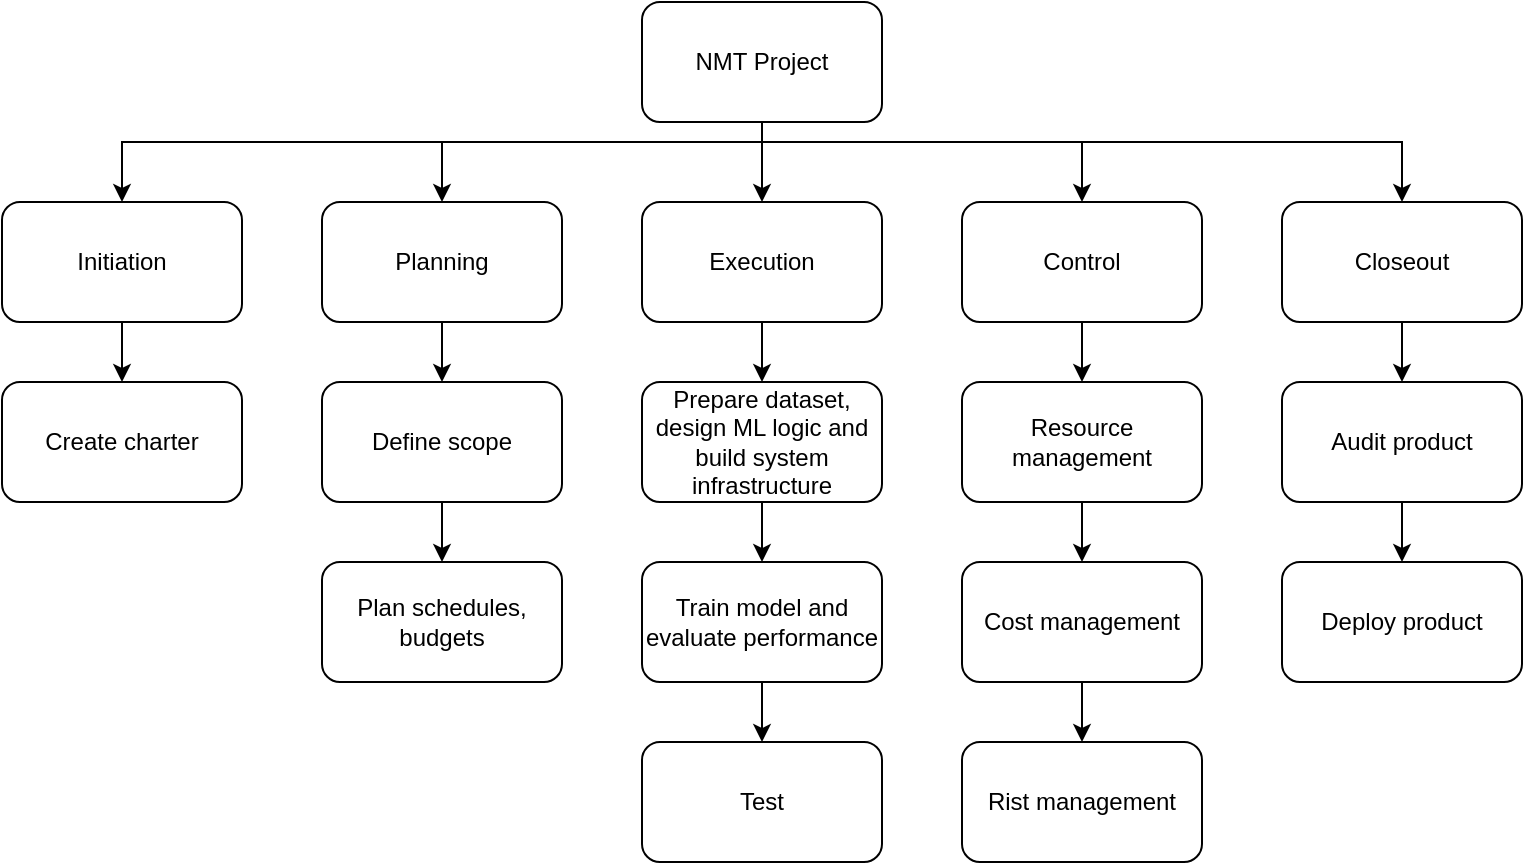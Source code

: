 <mxfile version="24.0.7" type="github">
  <diagram name="Page-1" id="NbFLTccC4KMndDqe9O7V">
    <mxGraphModel dx="1224" dy="712" grid="1" gridSize="10" guides="1" tooltips="1" connect="1" arrows="1" fold="1" page="1" pageScale="1" pageWidth="827" pageHeight="1169" math="0" shadow="0">
      <root>
        <mxCell id="0" />
        <mxCell id="1" parent="0" />
        <mxCell id="MgfGYnm2IxD8Tltnl5pM-23" style="edgeStyle=orthogonalEdgeStyle;rounded=0;orthogonalLoop=1;jettySize=auto;html=1;exitX=0.5;exitY=1;exitDx=0;exitDy=0;entryX=0.5;entryY=0;entryDx=0;entryDy=0;" edge="1" parent="1" source="MgfGYnm2IxD8Tltnl5pM-1" target="MgfGYnm2IxD8Tltnl5pM-5">
          <mxGeometry relative="1" as="geometry" />
        </mxCell>
        <mxCell id="MgfGYnm2IxD8Tltnl5pM-24" style="edgeStyle=orthogonalEdgeStyle;rounded=0;orthogonalLoop=1;jettySize=auto;html=1;entryX=0.5;entryY=0;entryDx=0;entryDy=0;" edge="1" parent="1" source="MgfGYnm2IxD8Tltnl5pM-1" target="MgfGYnm2IxD8Tltnl5pM-4">
          <mxGeometry relative="1" as="geometry">
            <Array as="points">
              <mxPoint x="480" y="140" />
              <mxPoint x="320" y="140" />
            </Array>
          </mxGeometry>
        </mxCell>
        <mxCell id="MgfGYnm2IxD8Tltnl5pM-25" style="edgeStyle=orthogonalEdgeStyle;rounded=0;orthogonalLoop=1;jettySize=auto;html=1;entryX=0.5;entryY=0;entryDx=0;entryDy=0;" edge="1" parent="1" source="MgfGYnm2IxD8Tltnl5pM-1" target="MgfGYnm2IxD8Tltnl5pM-3">
          <mxGeometry relative="1" as="geometry">
            <Array as="points">
              <mxPoint x="480" y="140" />
              <mxPoint x="160" y="140" />
            </Array>
          </mxGeometry>
        </mxCell>
        <mxCell id="MgfGYnm2IxD8Tltnl5pM-26" style="edgeStyle=orthogonalEdgeStyle;rounded=0;orthogonalLoop=1;jettySize=auto;html=1;entryX=0.5;entryY=0;entryDx=0;entryDy=0;" edge="1" parent="1" source="MgfGYnm2IxD8Tltnl5pM-1" target="MgfGYnm2IxD8Tltnl5pM-7">
          <mxGeometry relative="1" as="geometry">
            <Array as="points">
              <mxPoint x="480" y="140" />
              <mxPoint x="640" y="140" />
            </Array>
          </mxGeometry>
        </mxCell>
        <mxCell id="MgfGYnm2IxD8Tltnl5pM-27" style="edgeStyle=orthogonalEdgeStyle;rounded=0;orthogonalLoop=1;jettySize=auto;html=1;entryX=0.5;entryY=0;entryDx=0;entryDy=0;" edge="1" parent="1" source="MgfGYnm2IxD8Tltnl5pM-1" target="MgfGYnm2IxD8Tltnl5pM-8">
          <mxGeometry relative="1" as="geometry">
            <Array as="points">
              <mxPoint x="480" y="140" />
              <mxPoint x="800" y="140" />
            </Array>
          </mxGeometry>
        </mxCell>
        <mxCell id="MgfGYnm2IxD8Tltnl5pM-1" value="NMT Project" style="rounded=1;whiteSpace=wrap;html=1;" vertex="1" parent="1">
          <mxGeometry x="420" y="70" width="120" height="60" as="geometry" />
        </mxCell>
        <mxCell id="MgfGYnm2IxD8Tltnl5pM-28" style="edgeStyle=orthogonalEdgeStyle;rounded=0;orthogonalLoop=1;jettySize=auto;html=1;entryX=0.5;entryY=0;entryDx=0;entryDy=0;" edge="1" parent="1" source="MgfGYnm2IxD8Tltnl5pM-3" target="MgfGYnm2IxD8Tltnl5pM-9">
          <mxGeometry relative="1" as="geometry" />
        </mxCell>
        <mxCell id="MgfGYnm2IxD8Tltnl5pM-3" value="Initiation" style="rounded=1;whiteSpace=wrap;html=1;" vertex="1" parent="1">
          <mxGeometry x="100" y="170" width="120" height="60" as="geometry" />
        </mxCell>
        <mxCell id="MgfGYnm2IxD8Tltnl5pM-30" style="edgeStyle=orthogonalEdgeStyle;rounded=0;orthogonalLoop=1;jettySize=auto;html=1;entryX=0.5;entryY=0;entryDx=0;entryDy=0;" edge="1" parent="1" source="MgfGYnm2IxD8Tltnl5pM-4" target="MgfGYnm2IxD8Tltnl5pM-11">
          <mxGeometry relative="1" as="geometry" />
        </mxCell>
        <mxCell id="MgfGYnm2IxD8Tltnl5pM-4" value="Planning" style="rounded=1;whiteSpace=wrap;html=1;" vertex="1" parent="1">
          <mxGeometry x="260" y="170" width="120" height="60" as="geometry" />
        </mxCell>
        <mxCell id="MgfGYnm2IxD8Tltnl5pM-32" style="edgeStyle=orthogonalEdgeStyle;rounded=0;orthogonalLoop=1;jettySize=auto;html=1;entryX=0.5;entryY=0;entryDx=0;entryDy=0;" edge="1" parent="1" source="MgfGYnm2IxD8Tltnl5pM-5" target="MgfGYnm2IxD8Tltnl5pM-13">
          <mxGeometry relative="1" as="geometry" />
        </mxCell>
        <mxCell id="MgfGYnm2IxD8Tltnl5pM-5" value="Execution" style="rounded=1;whiteSpace=wrap;html=1;" vertex="1" parent="1">
          <mxGeometry x="420" y="170" width="120" height="60" as="geometry" />
        </mxCell>
        <mxCell id="MgfGYnm2IxD8Tltnl5pM-35" style="edgeStyle=orthogonalEdgeStyle;rounded=0;orthogonalLoop=1;jettySize=auto;html=1;entryX=0.5;entryY=0;entryDx=0;entryDy=0;" edge="1" parent="1" source="MgfGYnm2IxD8Tltnl5pM-7" target="MgfGYnm2IxD8Tltnl5pM-16">
          <mxGeometry relative="1" as="geometry" />
        </mxCell>
        <mxCell id="MgfGYnm2IxD8Tltnl5pM-7" value="Control" style="rounded=1;whiteSpace=wrap;html=1;" vertex="1" parent="1">
          <mxGeometry x="580" y="170" width="120" height="60" as="geometry" />
        </mxCell>
        <mxCell id="MgfGYnm2IxD8Tltnl5pM-38" style="edgeStyle=orthogonalEdgeStyle;rounded=0;orthogonalLoop=1;jettySize=auto;html=1;entryX=0.5;entryY=0;entryDx=0;entryDy=0;" edge="1" parent="1" source="MgfGYnm2IxD8Tltnl5pM-8" target="MgfGYnm2IxD8Tltnl5pM-20">
          <mxGeometry relative="1" as="geometry" />
        </mxCell>
        <mxCell id="MgfGYnm2IxD8Tltnl5pM-8" value="Closeout" style="rounded=1;whiteSpace=wrap;html=1;" vertex="1" parent="1">
          <mxGeometry x="740" y="170" width="120" height="60" as="geometry" />
        </mxCell>
        <mxCell id="MgfGYnm2IxD8Tltnl5pM-9" value="Create charter" style="rounded=1;whiteSpace=wrap;html=1;" vertex="1" parent="1">
          <mxGeometry x="100" y="260" width="120" height="60" as="geometry" />
        </mxCell>
        <mxCell id="MgfGYnm2IxD8Tltnl5pM-31" style="edgeStyle=orthogonalEdgeStyle;rounded=0;orthogonalLoop=1;jettySize=auto;html=1;entryX=0.5;entryY=0;entryDx=0;entryDy=0;" edge="1" parent="1" source="MgfGYnm2IxD8Tltnl5pM-11" target="MgfGYnm2IxD8Tltnl5pM-12">
          <mxGeometry relative="1" as="geometry" />
        </mxCell>
        <mxCell id="MgfGYnm2IxD8Tltnl5pM-11" value="Define scope" style="rounded=1;whiteSpace=wrap;html=1;" vertex="1" parent="1">
          <mxGeometry x="260" y="260" width="120" height="60" as="geometry" />
        </mxCell>
        <mxCell id="MgfGYnm2IxD8Tltnl5pM-12" value="Plan schedules, budgets" style="rounded=1;whiteSpace=wrap;html=1;" vertex="1" parent="1">
          <mxGeometry x="260" y="350" width="120" height="60" as="geometry" />
        </mxCell>
        <mxCell id="MgfGYnm2IxD8Tltnl5pM-33" style="edgeStyle=orthogonalEdgeStyle;rounded=0;orthogonalLoop=1;jettySize=auto;html=1;entryX=0.5;entryY=0;entryDx=0;entryDy=0;" edge="1" parent="1" source="MgfGYnm2IxD8Tltnl5pM-13" target="MgfGYnm2IxD8Tltnl5pM-14">
          <mxGeometry relative="1" as="geometry" />
        </mxCell>
        <mxCell id="MgfGYnm2IxD8Tltnl5pM-13" value="Prepare dataset, design ML logic and build system infrastructure" style="rounded=1;whiteSpace=wrap;html=1;" vertex="1" parent="1">
          <mxGeometry x="420" y="260" width="120" height="60" as="geometry" />
        </mxCell>
        <mxCell id="MgfGYnm2IxD8Tltnl5pM-34" style="edgeStyle=orthogonalEdgeStyle;rounded=0;orthogonalLoop=1;jettySize=auto;html=1;entryX=0.5;entryY=0;entryDx=0;entryDy=0;" edge="1" parent="1" source="MgfGYnm2IxD8Tltnl5pM-14" target="MgfGYnm2IxD8Tltnl5pM-15">
          <mxGeometry relative="1" as="geometry" />
        </mxCell>
        <mxCell id="MgfGYnm2IxD8Tltnl5pM-14" value="Train model and evaluate performance" style="rounded=1;whiteSpace=wrap;html=1;" vertex="1" parent="1">
          <mxGeometry x="420" y="350" width="120" height="60" as="geometry" />
        </mxCell>
        <mxCell id="MgfGYnm2IxD8Tltnl5pM-15" value="Test" style="rounded=1;whiteSpace=wrap;html=1;" vertex="1" parent="1">
          <mxGeometry x="420" y="440" width="120" height="60" as="geometry" />
        </mxCell>
        <mxCell id="MgfGYnm2IxD8Tltnl5pM-36" style="edgeStyle=orthogonalEdgeStyle;rounded=0;orthogonalLoop=1;jettySize=auto;html=1;entryX=0.5;entryY=0;entryDx=0;entryDy=0;" edge="1" parent="1" source="MgfGYnm2IxD8Tltnl5pM-16" target="MgfGYnm2IxD8Tltnl5pM-17">
          <mxGeometry relative="1" as="geometry" />
        </mxCell>
        <mxCell id="MgfGYnm2IxD8Tltnl5pM-16" value="Resource management" style="rounded=1;whiteSpace=wrap;html=1;" vertex="1" parent="1">
          <mxGeometry x="580" y="260" width="120" height="60" as="geometry" />
        </mxCell>
        <mxCell id="MgfGYnm2IxD8Tltnl5pM-37" style="edgeStyle=orthogonalEdgeStyle;rounded=0;orthogonalLoop=1;jettySize=auto;html=1;entryX=0.5;entryY=0;entryDx=0;entryDy=0;" edge="1" parent="1" source="MgfGYnm2IxD8Tltnl5pM-17" target="MgfGYnm2IxD8Tltnl5pM-18">
          <mxGeometry relative="1" as="geometry" />
        </mxCell>
        <mxCell id="MgfGYnm2IxD8Tltnl5pM-17" value="Cost management" style="rounded=1;whiteSpace=wrap;html=1;" vertex="1" parent="1">
          <mxGeometry x="580" y="350" width="120" height="60" as="geometry" />
        </mxCell>
        <mxCell id="MgfGYnm2IxD8Tltnl5pM-18" value="Rist management" style="rounded=1;whiteSpace=wrap;html=1;" vertex="1" parent="1">
          <mxGeometry x="580" y="440" width="120" height="60" as="geometry" />
        </mxCell>
        <mxCell id="MgfGYnm2IxD8Tltnl5pM-39" style="edgeStyle=orthogonalEdgeStyle;rounded=0;orthogonalLoop=1;jettySize=auto;html=1;entryX=0.5;entryY=0;entryDx=0;entryDy=0;" edge="1" parent="1" source="MgfGYnm2IxD8Tltnl5pM-20" target="MgfGYnm2IxD8Tltnl5pM-21">
          <mxGeometry relative="1" as="geometry" />
        </mxCell>
        <mxCell id="MgfGYnm2IxD8Tltnl5pM-20" value="Audit product" style="rounded=1;whiteSpace=wrap;html=1;" vertex="1" parent="1">
          <mxGeometry x="740" y="260" width="120" height="60" as="geometry" />
        </mxCell>
        <mxCell id="MgfGYnm2IxD8Tltnl5pM-21" value="Deploy product" style="rounded=1;whiteSpace=wrap;html=1;" vertex="1" parent="1">
          <mxGeometry x="740" y="350" width="120" height="60" as="geometry" />
        </mxCell>
      </root>
    </mxGraphModel>
  </diagram>
</mxfile>
